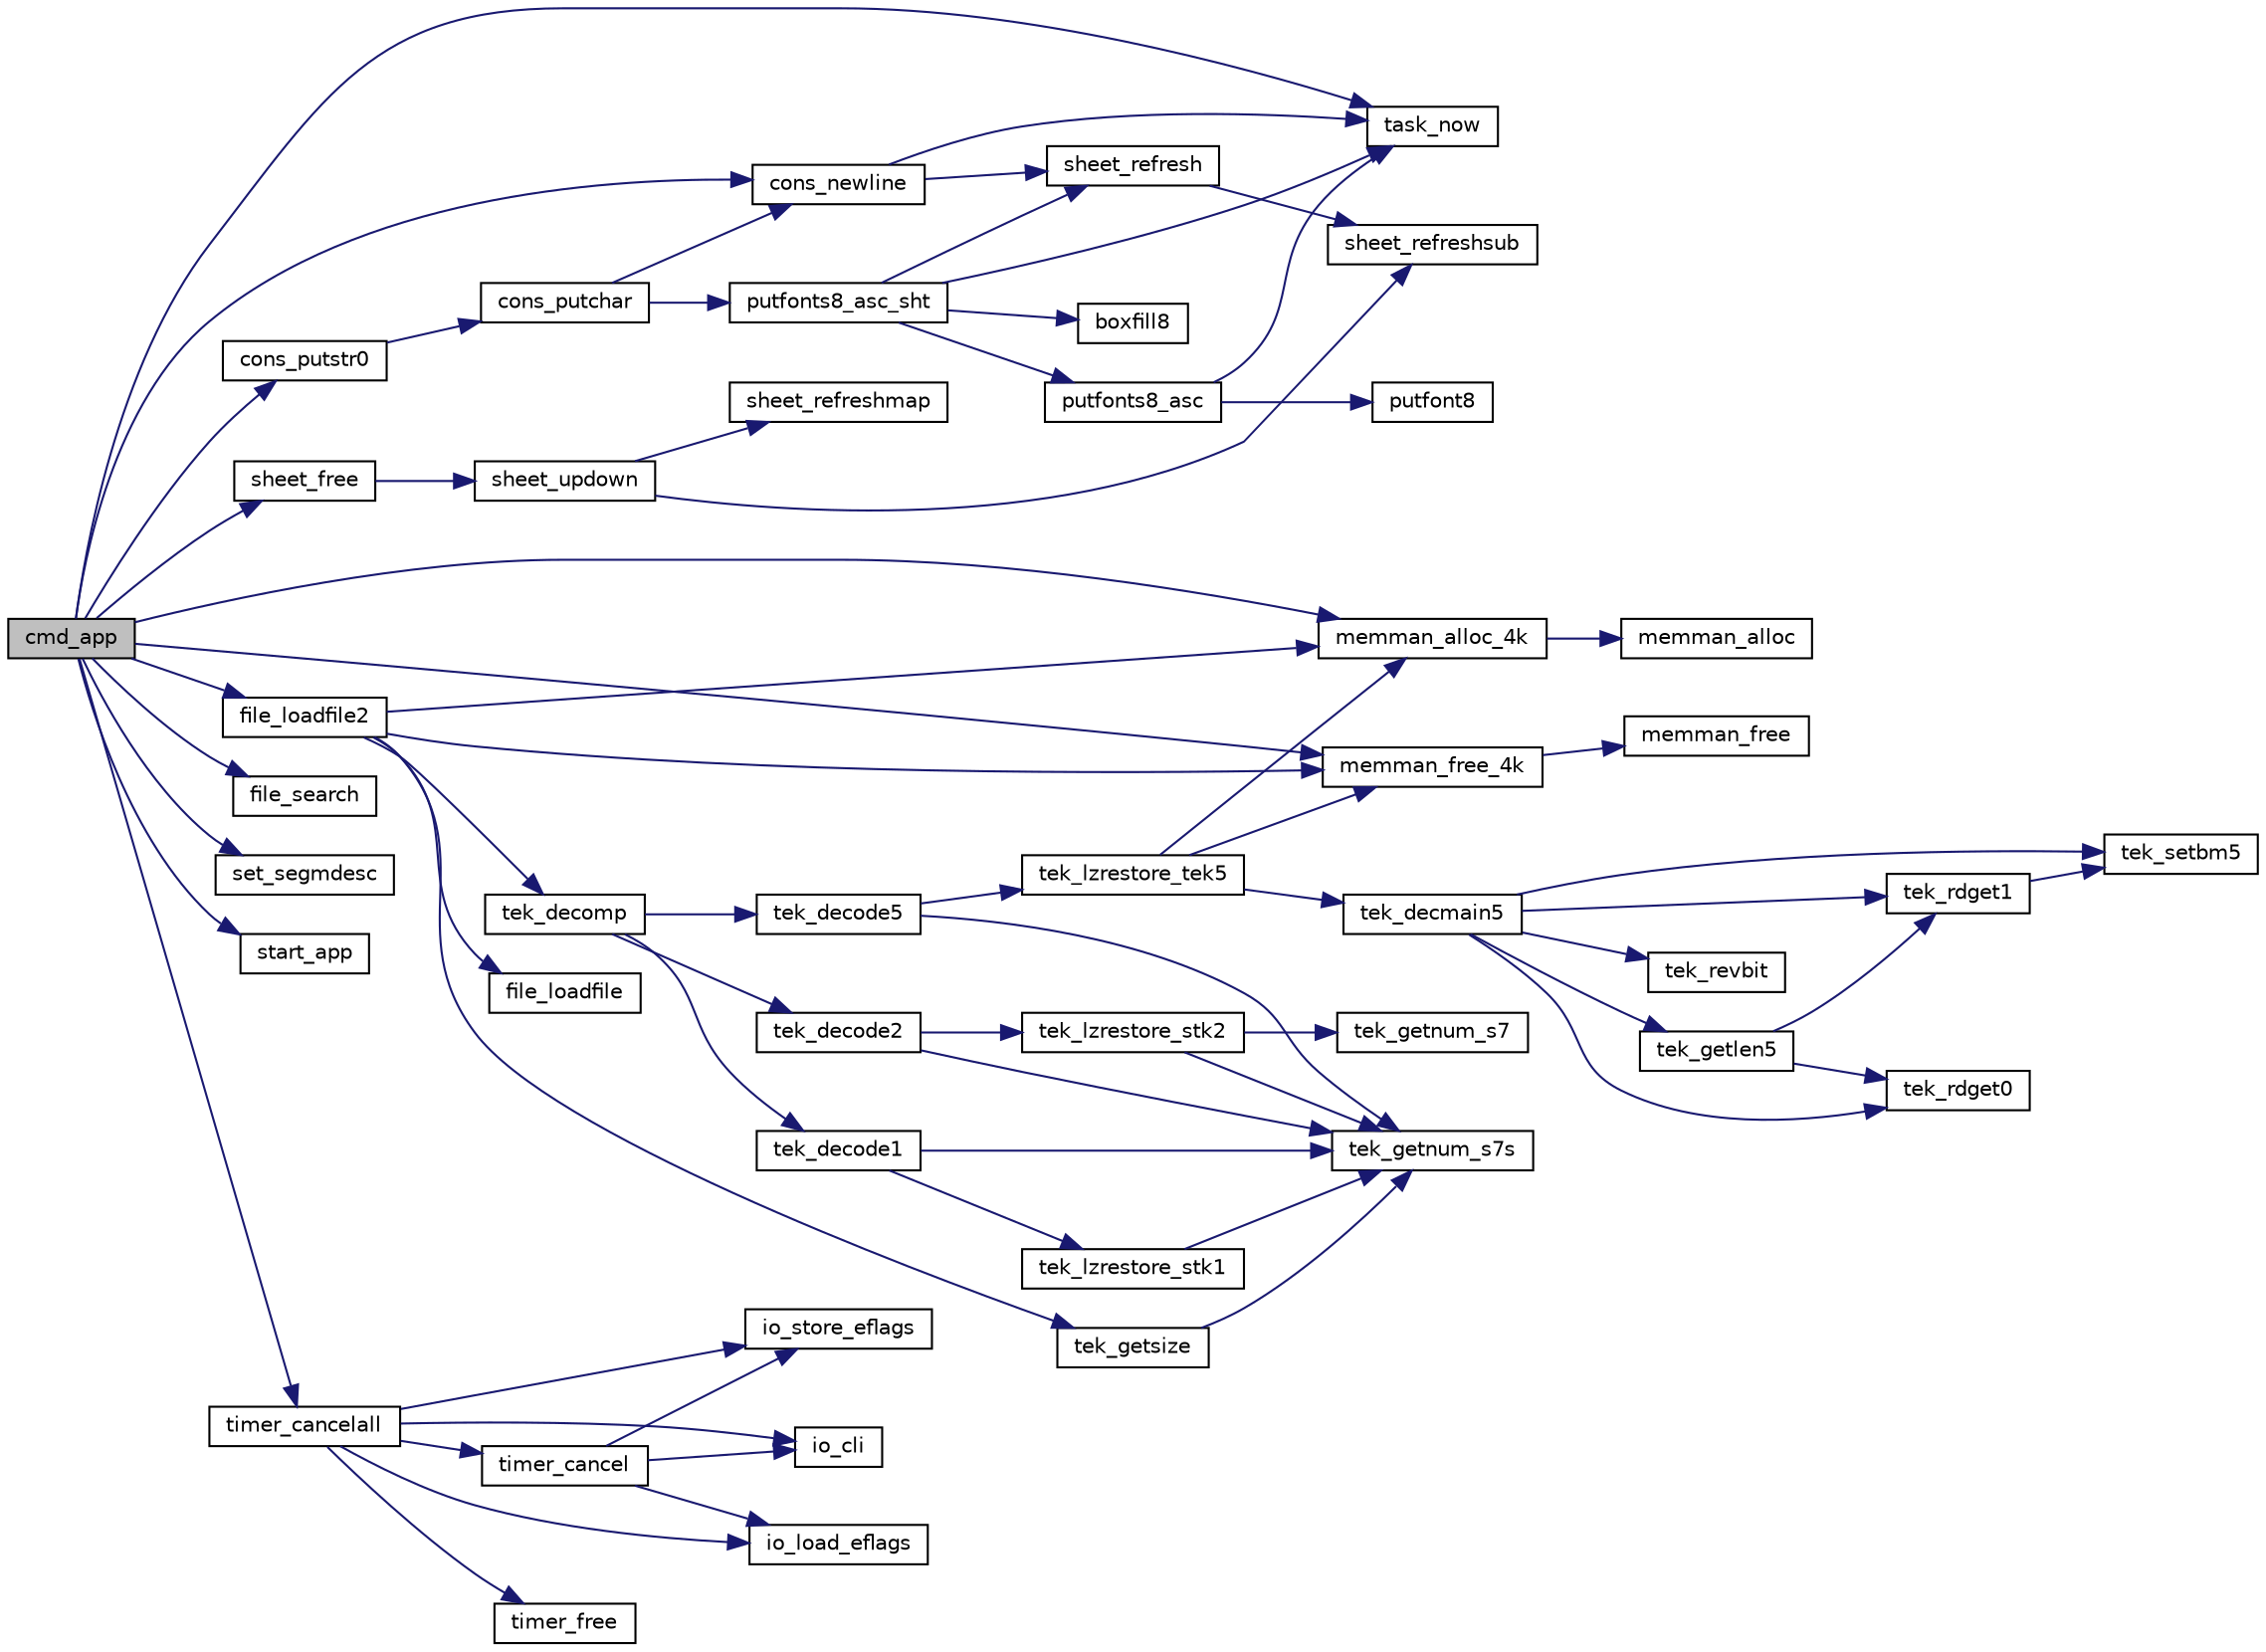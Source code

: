 digraph "cmd_app"
{
 // LATEX_PDF_SIZE
  edge [fontname="Helvetica",fontsize="10",labelfontname="Helvetica",labelfontsize="10"];
  node [fontname="Helvetica",fontsize="10",shape=record];
  rankdir="LR";
  Node1 [label="cmd_app",height=0.2,width=0.4,color="black", fillcolor="grey75", style="filled", fontcolor="black",tooltip=" "];
  Node1 -> Node2 [color="midnightblue",fontsize="10",style="solid",fontname="Helvetica"];
  Node2 [label="cons_newline",height=0.2,width=0.4,color="black", fillcolor="white", style="filled",URL="$console_8c.html#ac3fc0a555ac1405cc89bc6eb62641b54",tooltip=" "];
  Node2 -> Node3 [color="midnightblue",fontsize="10",style="solid",fontname="Helvetica"];
  Node3 [label="sheet_refresh",height=0.2,width=0.4,color="black", fillcolor="white", style="filled",URL="$bootpack_8h.html#a8befd8f5c365aec65bfa164d00e140ca",tooltip="変化したウインドウから上のウインドウを再描画します"];
  Node3 -> Node4 [color="midnightblue",fontsize="10",style="solid",fontname="Helvetica"];
  Node4 [label="sheet_refreshsub",height=0.2,width=0.4,color="black", fillcolor="white", style="filled",URL="$sheet_8c.html#a0016600e2d7feeb0a12089156b9307a4",tooltip=" "];
  Node2 -> Node5 [color="midnightblue",fontsize="10",style="solid",fontname="Helvetica"];
  Node5 [label="task_now",height=0.2,width=0.4,color="black", fillcolor="white", style="filled",URL="$bootpack_8h.html#a72a85d580d503d9c2743398e78ab612b",tooltip=" "];
  Node1 -> Node6 [color="midnightblue",fontsize="10",style="solid",fontname="Helvetica"];
  Node6 [label="cons_putstr0",height=0.2,width=0.4,color="black", fillcolor="white", style="filled",URL="$console_8c.html#a6a3da535464b8bd88457538ad73058e1",tooltip=" "];
  Node6 -> Node7 [color="midnightblue",fontsize="10",style="solid",fontname="Helvetica"];
  Node7 [label="cons_putchar",height=0.2,width=0.4,color="black", fillcolor="white", style="filled",URL="$console_8c.html#a4197ccd3ce2053ca0c778fed7da81252",tooltip=" "];
  Node7 -> Node2 [color="midnightblue",fontsize="10",style="solid",fontname="Helvetica"];
  Node7 -> Node8 [color="midnightblue",fontsize="10",style="solid",fontname="Helvetica"];
  Node8 [label="putfonts8_asc_sht",height=0.2,width=0.4,color="black", fillcolor="white", style="filled",URL="$bootpack_8h.html#a67ab2e7cce8565ab4247b2a4ec063a18",tooltip=" "];
  Node8 -> Node9 [color="midnightblue",fontsize="10",style="solid",fontname="Helvetica"];
  Node9 [label="boxfill8",height=0.2,width=0.4,color="black", fillcolor="white", style="filled",URL="$bootpack_8h.html#a8db7fb68501f39701e4b0801364a2e1c",tooltip=" "];
  Node8 -> Node10 [color="midnightblue",fontsize="10",style="solid",fontname="Helvetica"];
  Node10 [label="putfonts8_asc",height=0.2,width=0.4,color="black", fillcolor="white", style="filled",URL="$bootpack_8h.html#aa7cde0dce2ebf81ad62c6be604c4007e",tooltip=" "];
  Node10 -> Node11 [color="midnightblue",fontsize="10",style="solid",fontname="Helvetica"];
  Node11 [label="putfont8",height=0.2,width=0.4,color="black", fillcolor="white", style="filled",URL="$graphic_8c.html#a1a869fa1f63a9363adbd268a4453ee65",tooltip=" "];
  Node10 -> Node5 [color="midnightblue",fontsize="10",style="solid",fontname="Helvetica"];
  Node8 -> Node3 [color="midnightblue",fontsize="10",style="solid",fontname="Helvetica"];
  Node8 -> Node5 [color="midnightblue",fontsize="10",style="solid",fontname="Helvetica"];
  Node1 -> Node12 [color="midnightblue",fontsize="10",style="solid",fontname="Helvetica"];
  Node12 [label="file_loadfile2",height=0.2,width=0.4,color="black", fillcolor="white", style="filled",URL="$bootpack_8h.html#a33cd1c9ec67b310356d3e8a71868c156",tooltip=" "];
  Node12 -> Node13 [color="midnightblue",fontsize="10",style="solid",fontname="Helvetica"];
  Node13 [label="file_loadfile",height=0.2,width=0.4,color="black", fillcolor="white", style="filled",URL="$file_8c.html#a42bc90f073a4c6e4402de1ccbf1747bd",tooltip=" "];
  Node12 -> Node14 [color="midnightblue",fontsize="10",style="solid",fontname="Helvetica"];
  Node14 [label="memman_alloc_4k",height=0.2,width=0.4,color="black", fillcolor="white", style="filled",URL="$bootpack_8h.html#a0b2b807ae567c0c3a0f5878b6ea95383",tooltip=" "];
  Node14 -> Node15 [color="midnightblue",fontsize="10",style="solid",fontname="Helvetica"];
  Node15 [label="memman_alloc",height=0.2,width=0.4,color="black", fillcolor="white", style="filled",URL="$memory_8c.html#a3a44e2ae3c434e982c7b906e00af831a",tooltip=" "];
  Node12 -> Node16 [color="midnightblue",fontsize="10",style="solid",fontname="Helvetica"];
  Node16 [label="memman_free_4k",height=0.2,width=0.4,color="black", fillcolor="white", style="filled",URL="$bootpack_8h.html#acad1337e14f758731d8241ee094d1a86",tooltip=" "];
  Node16 -> Node17 [color="midnightblue",fontsize="10",style="solid",fontname="Helvetica"];
  Node17 [label="memman_free",height=0.2,width=0.4,color="black", fillcolor="white", style="filled",URL="$memory_8c.html#a4d14a01ac8b137a266aafe80c5102a52",tooltip=" "];
  Node12 -> Node18 [color="midnightblue",fontsize="10",style="solid",fontname="Helvetica"];
  Node18 [label="tek_decomp",height=0.2,width=0.4,color="black", fillcolor="white", style="filled",URL="$bootpack_8h.html#a65ad1e05ea04302ba9c7a2b8b2b2bf99",tooltip=" "];
  Node18 -> Node19 [color="midnightblue",fontsize="10",style="solid",fontname="Helvetica"];
  Node19 [label="tek_decode1",height=0.2,width=0.4,color="black", fillcolor="white", style="filled",URL="$haribote_2tek_8c.html#a33eeed225ccff7762e2dc545fcd50769",tooltip=" "];
  Node19 -> Node20 [color="midnightblue",fontsize="10",style="solid",fontname="Helvetica"];
  Node20 [label="tek_getnum_s7s",height=0.2,width=0.4,color="black", fillcolor="white", style="filled",URL="$haribote_2tek_8c.html#a5faa80891359abc566502563e97e6761",tooltip=" "];
  Node19 -> Node21 [color="midnightblue",fontsize="10",style="solid",fontname="Helvetica"];
  Node21 [label="tek_lzrestore_stk1",height=0.2,width=0.4,color="black", fillcolor="white", style="filled",URL="$haribote_2tek_8c.html#aedfa1c45aeeb79cdd7b3c7c0edd3518d",tooltip=" "];
  Node21 -> Node20 [color="midnightblue",fontsize="10",style="solid",fontname="Helvetica"];
  Node18 -> Node22 [color="midnightblue",fontsize="10",style="solid",fontname="Helvetica"];
  Node22 [label="tek_decode2",height=0.2,width=0.4,color="black", fillcolor="white", style="filled",URL="$haribote_2tek_8c.html#a97a1b097510e1fc930bbc999823b0579",tooltip=" "];
  Node22 -> Node20 [color="midnightblue",fontsize="10",style="solid",fontname="Helvetica"];
  Node22 -> Node23 [color="midnightblue",fontsize="10",style="solid",fontname="Helvetica"];
  Node23 [label="tek_lzrestore_stk2",height=0.2,width=0.4,color="black", fillcolor="white", style="filled",URL="$haribote_2tek_8c.html#ac54cea4e34e29455707af40560399747",tooltip=" "];
  Node23 -> Node24 [color="midnightblue",fontsize="10",style="solid",fontname="Helvetica"];
  Node24 [label="tek_getnum_s7",height=0.2,width=0.4,color="black", fillcolor="white", style="filled",URL="$haribote_2tek_8c.html#a6c0b499ae2034799059f68d80fb61d01",tooltip=" "];
  Node23 -> Node20 [color="midnightblue",fontsize="10",style="solid",fontname="Helvetica"];
  Node18 -> Node25 [color="midnightblue",fontsize="10",style="solid",fontname="Helvetica"];
  Node25 [label="tek_decode5",height=0.2,width=0.4,color="black", fillcolor="white", style="filled",URL="$haribote_2tek_8c.html#aeae25a1f7899cfaee256d7ebd0f53d82",tooltip=" "];
  Node25 -> Node20 [color="midnightblue",fontsize="10",style="solid",fontname="Helvetica"];
  Node25 -> Node26 [color="midnightblue",fontsize="10",style="solid",fontname="Helvetica"];
  Node26 [label="tek_lzrestore_tek5",height=0.2,width=0.4,color="black", fillcolor="white", style="filled",URL="$haribote_2tek_8c.html#adf0a0994681380da1f81b7bfb5ca44db",tooltip=" "];
  Node26 -> Node14 [color="midnightblue",fontsize="10",style="solid",fontname="Helvetica"];
  Node26 -> Node16 [color="midnightblue",fontsize="10",style="solid",fontname="Helvetica"];
  Node26 -> Node27 [color="midnightblue",fontsize="10",style="solid",fontname="Helvetica"];
  Node27 [label="tek_decmain5",height=0.2,width=0.4,color="black", fillcolor="white", style="filled",URL="$haribote_2tek_8c.html#af1af9649c0ff434aafce5fa4ac0c120d",tooltip=" "];
  Node27 -> Node28 [color="midnightblue",fontsize="10",style="solid",fontname="Helvetica"];
  Node28 [label="tek_getlen5",height=0.2,width=0.4,color="black", fillcolor="white", style="filled",URL="$haribote_2tek_8c.html#a62bff5997b4c8b44edd54cde4d0ed647",tooltip=" "];
  Node28 -> Node29 [color="midnightblue",fontsize="10",style="solid",fontname="Helvetica"];
  Node29 [label="tek_rdget0",height=0.2,width=0.4,color="black", fillcolor="white", style="filled",URL="$haribote_2tek_8c.html#acbe7c667aa9821c570ff3f9f892c885d",tooltip=" "];
  Node28 -> Node30 [color="midnightblue",fontsize="10",style="solid",fontname="Helvetica"];
  Node30 [label="tek_rdget1",height=0.2,width=0.4,color="black", fillcolor="white", style="filled",URL="$haribote_2tek_8c.html#ad47117a8e15ddb593559472bfd1a913f",tooltip=" "];
  Node30 -> Node31 [color="midnightblue",fontsize="10",style="solid",fontname="Helvetica"];
  Node31 [label="tek_setbm5",height=0.2,width=0.4,color="black", fillcolor="white", style="filled",URL="$haribote_2tek_8c.html#a6dccddf1b7cc7d769e8074a44e204172",tooltip=" "];
  Node27 -> Node29 [color="midnightblue",fontsize="10",style="solid",fontname="Helvetica"];
  Node27 -> Node30 [color="midnightblue",fontsize="10",style="solid",fontname="Helvetica"];
  Node27 -> Node32 [color="midnightblue",fontsize="10",style="solid",fontname="Helvetica"];
  Node32 [label="tek_revbit",height=0.2,width=0.4,color="black", fillcolor="white", style="filled",URL="$haribote_2tek_8c.html#aef039e6537565330cab9657b27960b23",tooltip=" "];
  Node27 -> Node31 [color="midnightblue",fontsize="10",style="solid",fontname="Helvetica"];
  Node12 -> Node33 [color="midnightblue",fontsize="10",style="solid",fontname="Helvetica"];
  Node33 [label="tek_getsize",height=0.2,width=0.4,color="black", fillcolor="white", style="filled",URL="$bootpack_8h.html#aa88ef0b8b73e80fbcdf4e9a3d5da3844",tooltip=" "];
  Node33 -> Node20 [color="midnightblue",fontsize="10",style="solid",fontname="Helvetica"];
  Node1 -> Node34 [color="midnightblue",fontsize="10",style="solid",fontname="Helvetica"];
  Node34 [label="file_search",height=0.2,width=0.4,color="black", fillcolor="white", style="filled",URL="$bootpack_8h.html#a351fe46d5dd8d8fa194636c54ff2acaf",tooltip=" "];
  Node1 -> Node14 [color="midnightblue",fontsize="10",style="solid",fontname="Helvetica"];
  Node1 -> Node16 [color="midnightblue",fontsize="10",style="solid",fontname="Helvetica"];
  Node1 -> Node35 [color="midnightblue",fontsize="10",style="solid",fontname="Helvetica"];
  Node35 [label="set_segmdesc",height=0.2,width=0.4,color="black", fillcolor="white", style="filled",URL="$bootpack_8h.html#a3d51340647ade1a89f63e7b841e48176",tooltip=" "];
  Node1 -> Node36 [color="midnightblue",fontsize="10",style="solid",fontname="Helvetica"];
  Node36 [label="sheet_free",height=0.2,width=0.4,color="black", fillcolor="white", style="filled",URL="$bootpack_8h.html#ac3586d30712a7294662c6588175348e0",tooltip="使い終わったウインドウを開放します"];
  Node36 -> Node37 [color="midnightblue",fontsize="10",style="solid",fontname="Helvetica"];
  Node37 [label="sheet_updown",height=0.2,width=0.4,color="black", fillcolor="white", style="filled",URL="$sheet_8c.html#ad590bf68e2aa06a5fe99c03ad4c56785",tooltip="指定された高さにウインドウを設定します"];
  Node37 -> Node38 [color="midnightblue",fontsize="10",style="solid",fontname="Helvetica"];
  Node38 [label="sheet_refreshmap",height=0.2,width=0.4,color="black", fillcolor="white", style="filled",URL="$sheet_8c.html#a5fb2b9d999b1c516858b5a0d1bfdd55c",tooltip=" "];
  Node37 -> Node4 [color="midnightblue",fontsize="10",style="solid",fontname="Helvetica"];
  Node1 -> Node39 [color="midnightblue",fontsize="10",style="solid",fontname="Helvetica"];
  Node39 [label="start_app",height=0.2,width=0.4,color="black", fillcolor="white", style="filled",URL="$bootpack_8h.html#a568f37f8f793128215d42dbf50d88229",tooltip=" "];
  Node1 -> Node5 [color="midnightblue",fontsize="10",style="solid",fontname="Helvetica"];
  Node1 -> Node40 [color="midnightblue",fontsize="10",style="solid",fontname="Helvetica"];
  Node40 [label="timer_cancelall",height=0.2,width=0.4,color="black", fillcolor="white", style="filled",URL="$bootpack_8h.html#a9e8c4c0b106b605665e385fb682aac16",tooltip=" "];
  Node40 -> Node41 [color="midnightblue",fontsize="10",style="solid",fontname="Helvetica"];
  Node41 [label="io_cli",height=0.2,width=0.4,color="black", fillcolor="white", style="filled",URL="$bootpack_8h.html#a8efff3df95d8ca5965876fe8949f99ae",tooltip=" "];
  Node40 -> Node42 [color="midnightblue",fontsize="10",style="solid",fontname="Helvetica"];
  Node42 [label="io_load_eflags",height=0.2,width=0.4,color="black", fillcolor="white", style="filled",URL="$bootpack_8h.html#acf007bdb6d8bea64314996b7d7b01470",tooltip=" "];
  Node40 -> Node43 [color="midnightblue",fontsize="10",style="solid",fontname="Helvetica"];
  Node43 [label="io_store_eflags",height=0.2,width=0.4,color="black", fillcolor="white", style="filled",URL="$bootpack_8h.html#aac4f8e3e6b71a465592bdf1f5d4202ac",tooltip=" "];
  Node40 -> Node44 [color="midnightblue",fontsize="10",style="solid",fontname="Helvetica"];
  Node44 [label="timer_cancel",height=0.2,width=0.4,color="black", fillcolor="white", style="filled",URL="$timer_8c.html#ac6cae52d128dc87c24e060c6b4ba6e58",tooltip=" "];
  Node44 -> Node41 [color="midnightblue",fontsize="10",style="solid",fontname="Helvetica"];
  Node44 -> Node42 [color="midnightblue",fontsize="10",style="solid",fontname="Helvetica"];
  Node44 -> Node43 [color="midnightblue",fontsize="10",style="solid",fontname="Helvetica"];
  Node40 -> Node45 [color="midnightblue",fontsize="10",style="solid",fontname="Helvetica"];
  Node45 [label="timer_free",height=0.2,width=0.4,color="black", fillcolor="white", style="filled",URL="$timer_8c.html#a7450be2dc8158869f3e10567e7c18af6",tooltip=" "];
}
